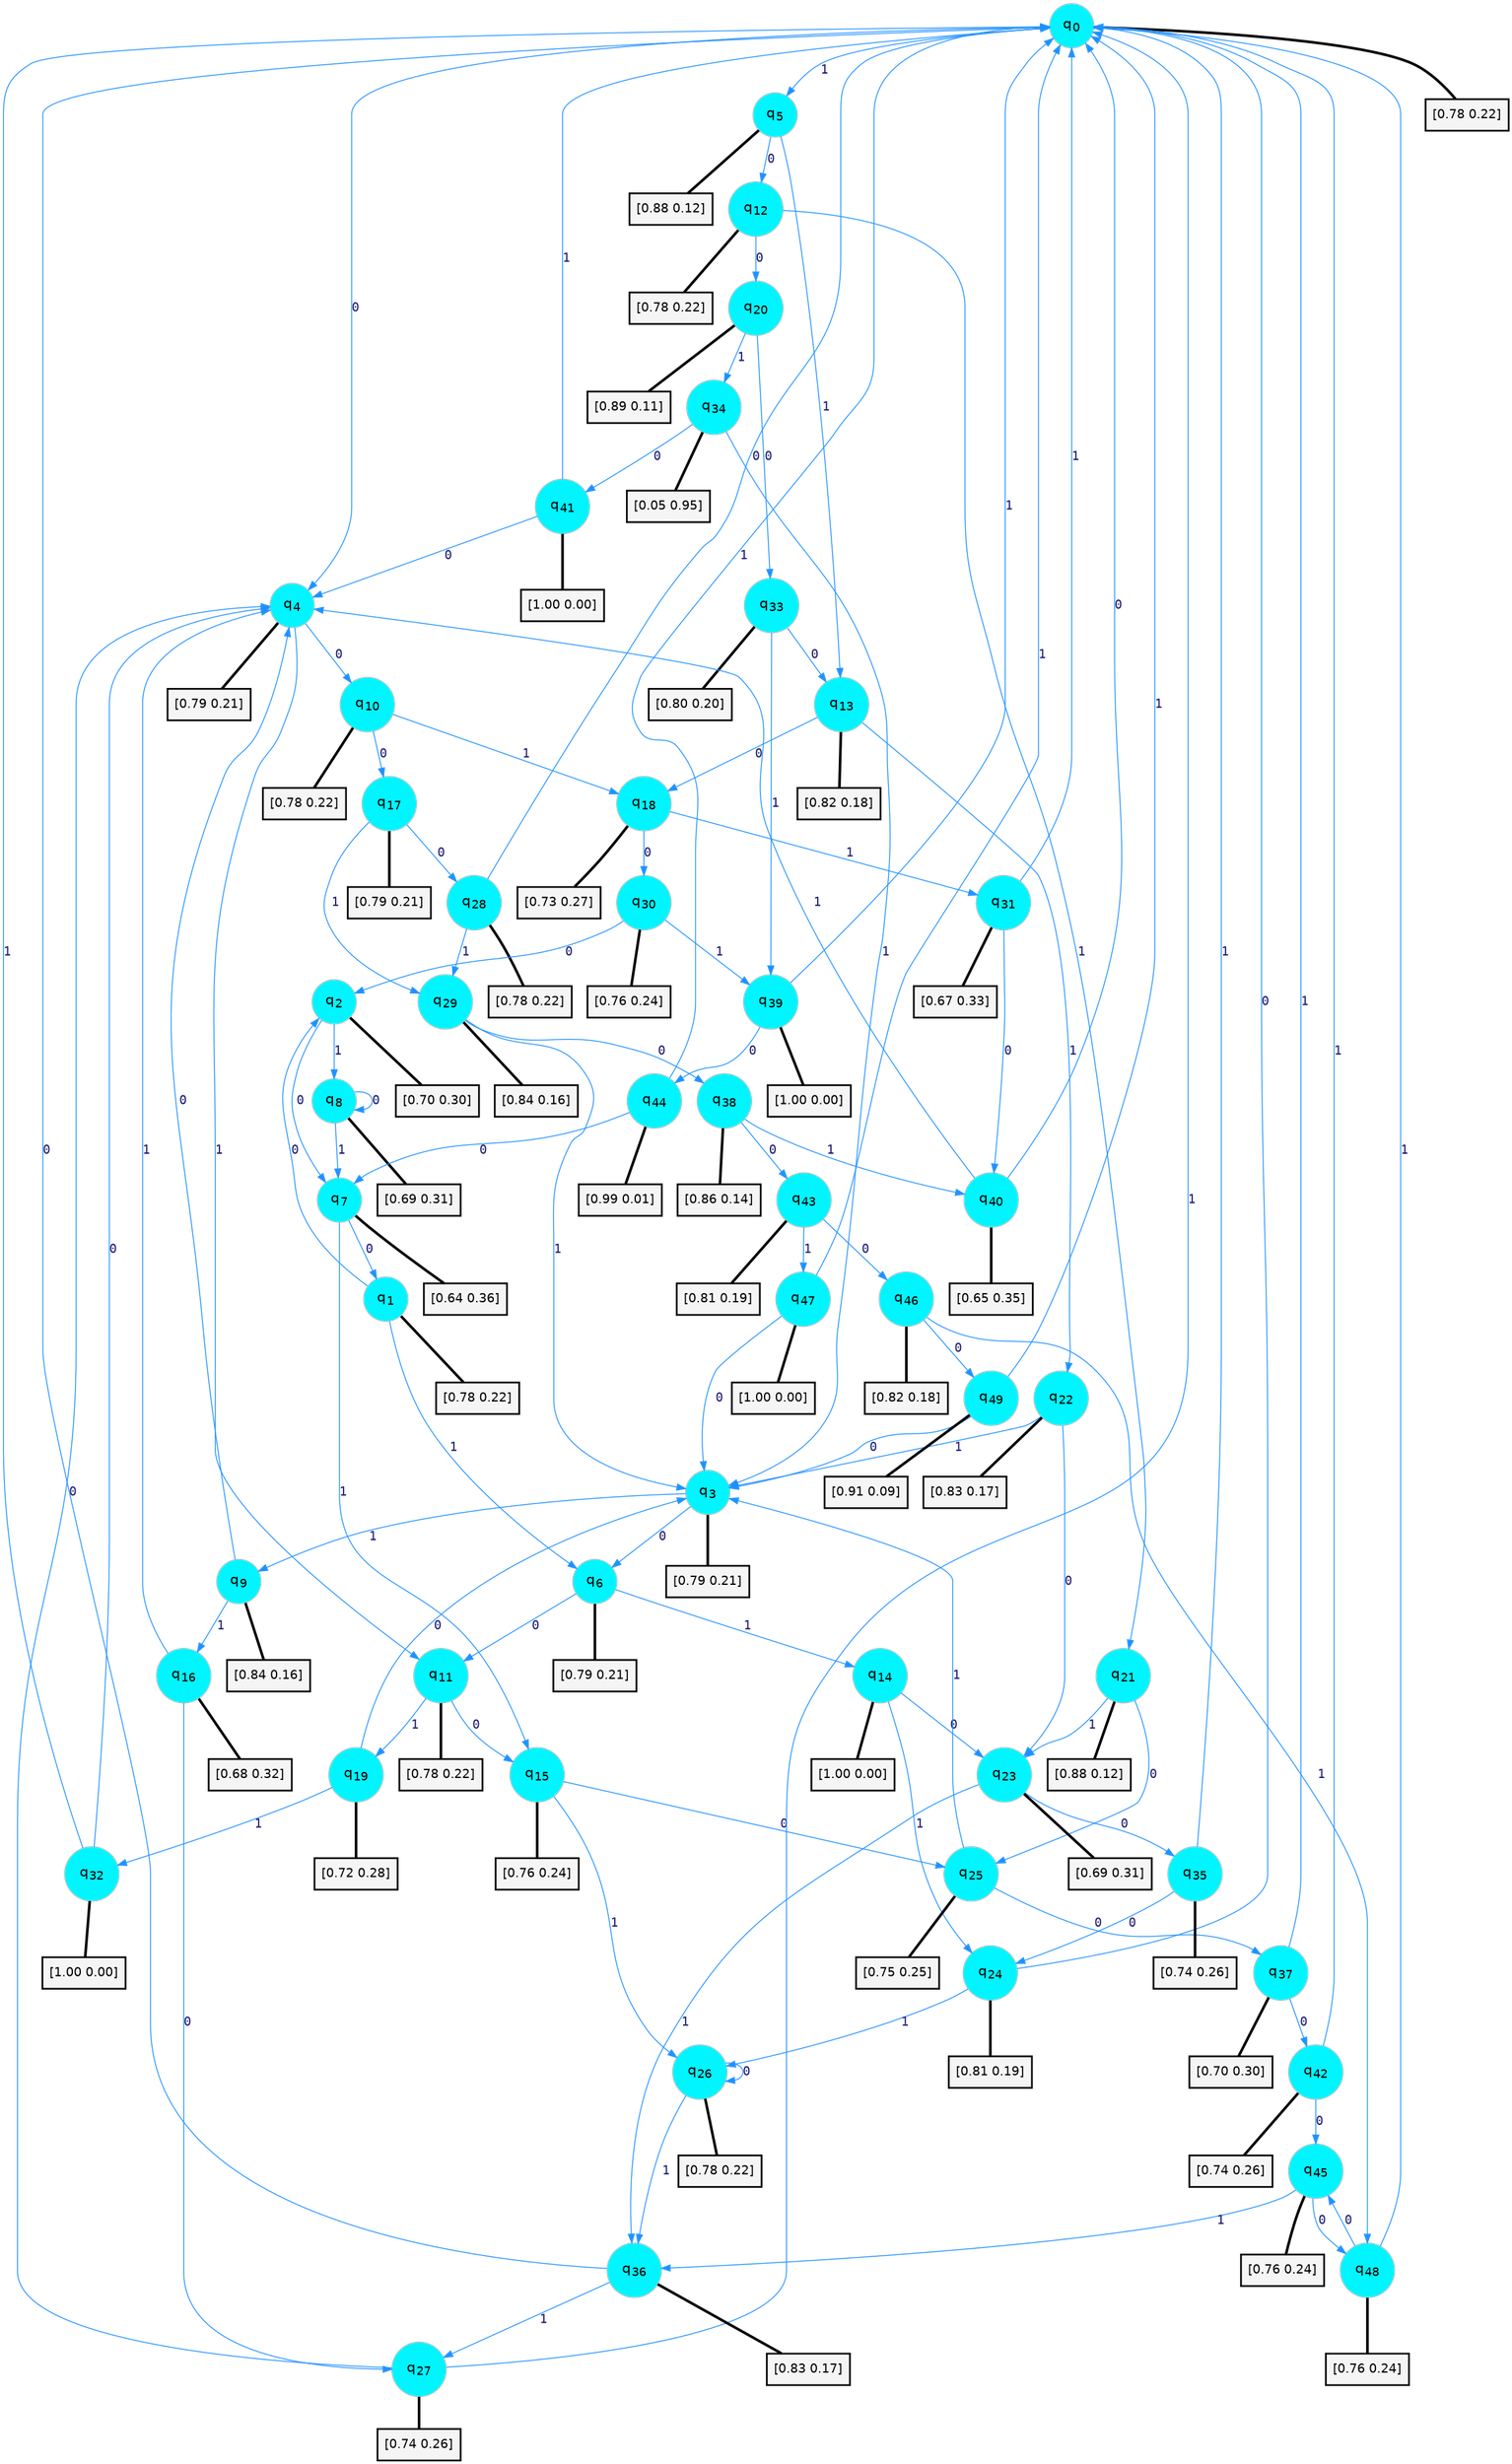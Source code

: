 digraph G {
graph [
bgcolor=transparent, dpi=300, rankdir=TD, size="40,25"];
node [
color=gray, fillcolor=turquoise1, fontcolor=black, fontname=Helvetica, fontsize=16, fontweight=bold, shape=circle, style=filled];
edge [
arrowsize=1, color=dodgerblue1, fontcolor=midnightblue, fontname=courier, fontweight=bold, penwidth=1, style=solid, weight=20];
0[label=<q<SUB>0</SUB>>];
1[label=<q<SUB>1</SUB>>];
2[label=<q<SUB>2</SUB>>];
3[label=<q<SUB>3</SUB>>];
4[label=<q<SUB>4</SUB>>];
5[label=<q<SUB>5</SUB>>];
6[label=<q<SUB>6</SUB>>];
7[label=<q<SUB>7</SUB>>];
8[label=<q<SUB>8</SUB>>];
9[label=<q<SUB>9</SUB>>];
10[label=<q<SUB>10</SUB>>];
11[label=<q<SUB>11</SUB>>];
12[label=<q<SUB>12</SUB>>];
13[label=<q<SUB>13</SUB>>];
14[label=<q<SUB>14</SUB>>];
15[label=<q<SUB>15</SUB>>];
16[label=<q<SUB>16</SUB>>];
17[label=<q<SUB>17</SUB>>];
18[label=<q<SUB>18</SUB>>];
19[label=<q<SUB>19</SUB>>];
20[label=<q<SUB>20</SUB>>];
21[label=<q<SUB>21</SUB>>];
22[label=<q<SUB>22</SUB>>];
23[label=<q<SUB>23</SUB>>];
24[label=<q<SUB>24</SUB>>];
25[label=<q<SUB>25</SUB>>];
26[label=<q<SUB>26</SUB>>];
27[label=<q<SUB>27</SUB>>];
28[label=<q<SUB>28</SUB>>];
29[label=<q<SUB>29</SUB>>];
30[label=<q<SUB>30</SUB>>];
31[label=<q<SUB>31</SUB>>];
32[label=<q<SUB>32</SUB>>];
33[label=<q<SUB>33</SUB>>];
34[label=<q<SUB>34</SUB>>];
35[label=<q<SUB>35</SUB>>];
36[label=<q<SUB>36</SUB>>];
37[label=<q<SUB>37</SUB>>];
38[label=<q<SUB>38</SUB>>];
39[label=<q<SUB>39</SUB>>];
40[label=<q<SUB>40</SUB>>];
41[label=<q<SUB>41</SUB>>];
42[label=<q<SUB>42</SUB>>];
43[label=<q<SUB>43</SUB>>];
44[label=<q<SUB>44</SUB>>];
45[label=<q<SUB>45</SUB>>];
46[label=<q<SUB>46</SUB>>];
47[label=<q<SUB>47</SUB>>];
48[label=<q<SUB>48</SUB>>];
49[label=<q<SUB>49</SUB>>];
50[label="[0.78 0.22]", shape=box,fontcolor=black, fontname=Helvetica, fontsize=14, penwidth=2, fillcolor=whitesmoke,color=black];
51[label="[0.78 0.22]", shape=box,fontcolor=black, fontname=Helvetica, fontsize=14, penwidth=2, fillcolor=whitesmoke,color=black];
52[label="[0.70 0.30]", shape=box,fontcolor=black, fontname=Helvetica, fontsize=14, penwidth=2, fillcolor=whitesmoke,color=black];
53[label="[0.79 0.21]", shape=box,fontcolor=black, fontname=Helvetica, fontsize=14, penwidth=2, fillcolor=whitesmoke,color=black];
54[label="[0.79 0.21]", shape=box,fontcolor=black, fontname=Helvetica, fontsize=14, penwidth=2, fillcolor=whitesmoke,color=black];
55[label="[0.88 0.12]", shape=box,fontcolor=black, fontname=Helvetica, fontsize=14, penwidth=2, fillcolor=whitesmoke,color=black];
56[label="[0.79 0.21]", shape=box,fontcolor=black, fontname=Helvetica, fontsize=14, penwidth=2, fillcolor=whitesmoke,color=black];
57[label="[0.64 0.36]", shape=box,fontcolor=black, fontname=Helvetica, fontsize=14, penwidth=2, fillcolor=whitesmoke,color=black];
58[label="[0.69 0.31]", shape=box,fontcolor=black, fontname=Helvetica, fontsize=14, penwidth=2, fillcolor=whitesmoke,color=black];
59[label="[0.84 0.16]", shape=box,fontcolor=black, fontname=Helvetica, fontsize=14, penwidth=2, fillcolor=whitesmoke,color=black];
60[label="[0.78 0.22]", shape=box,fontcolor=black, fontname=Helvetica, fontsize=14, penwidth=2, fillcolor=whitesmoke,color=black];
61[label="[0.78 0.22]", shape=box,fontcolor=black, fontname=Helvetica, fontsize=14, penwidth=2, fillcolor=whitesmoke,color=black];
62[label="[0.78 0.22]", shape=box,fontcolor=black, fontname=Helvetica, fontsize=14, penwidth=2, fillcolor=whitesmoke,color=black];
63[label="[0.82 0.18]", shape=box,fontcolor=black, fontname=Helvetica, fontsize=14, penwidth=2, fillcolor=whitesmoke,color=black];
64[label="[1.00 0.00]", shape=box,fontcolor=black, fontname=Helvetica, fontsize=14, penwidth=2, fillcolor=whitesmoke,color=black];
65[label="[0.76 0.24]", shape=box,fontcolor=black, fontname=Helvetica, fontsize=14, penwidth=2, fillcolor=whitesmoke,color=black];
66[label="[0.68 0.32]", shape=box,fontcolor=black, fontname=Helvetica, fontsize=14, penwidth=2, fillcolor=whitesmoke,color=black];
67[label="[0.79 0.21]", shape=box,fontcolor=black, fontname=Helvetica, fontsize=14, penwidth=2, fillcolor=whitesmoke,color=black];
68[label="[0.73 0.27]", shape=box,fontcolor=black, fontname=Helvetica, fontsize=14, penwidth=2, fillcolor=whitesmoke,color=black];
69[label="[0.72 0.28]", shape=box,fontcolor=black, fontname=Helvetica, fontsize=14, penwidth=2, fillcolor=whitesmoke,color=black];
70[label="[0.89 0.11]", shape=box,fontcolor=black, fontname=Helvetica, fontsize=14, penwidth=2, fillcolor=whitesmoke,color=black];
71[label="[0.88 0.12]", shape=box,fontcolor=black, fontname=Helvetica, fontsize=14, penwidth=2, fillcolor=whitesmoke,color=black];
72[label="[0.83 0.17]", shape=box,fontcolor=black, fontname=Helvetica, fontsize=14, penwidth=2, fillcolor=whitesmoke,color=black];
73[label="[0.69 0.31]", shape=box,fontcolor=black, fontname=Helvetica, fontsize=14, penwidth=2, fillcolor=whitesmoke,color=black];
74[label="[0.81 0.19]", shape=box,fontcolor=black, fontname=Helvetica, fontsize=14, penwidth=2, fillcolor=whitesmoke,color=black];
75[label="[0.75 0.25]", shape=box,fontcolor=black, fontname=Helvetica, fontsize=14, penwidth=2, fillcolor=whitesmoke,color=black];
76[label="[0.78 0.22]", shape=box,fontcolor=black, fontname=Helvetica, fontsize=14, penwidth=2, fillcolor=whitesmoke,color=black];
77[label="[0.74 0.26]", shape=box,fontcolor=black, fontname=Helvetica, fontsize=14, penwidth=2, fillcolor=whitesmoke,color=black];
78[label="[0.78 0.22]", shape=box,fontcolor=black, fontname=Helvetica, fontsize=14, penwidth=2, fillcolor=whitesmoke,color=black];
79[label="[0.84 0.16]", shape=box,fontcolor=black, fontname=Helvetica, fontsize=14, penwidth=2, fillcolor=whitesmoke,color=black];
80[label="[0.76 0.24]", shape=box,fontcolor=black, fontname=Helvetica, fontsize=14, penwidth=2, fillcolor=whitesmoke,color=black];
81[label="[0.67 0.33]", shape=box,fontcolor=black, fontname=Helvetica, fontsize=14, penwidth=2, fillcolor=whitesmoke,color=black];
82[label="[1.00 0.00]", shape=box,fontcolor=black, fontname=Helvetica, fontsize=14, penwidth=2, fillcolor=whitesmoke,color=black];
83[label="[0.80 0.20]", shape=box,fontcolor=black, fontname=Helvetica, fontsize=14, penwidth=2, fillcolor=whitesmoke,color=black];
84[label="[0.05 0.95]", shape=box,fontcolor=black, fontname=Helvetica, fontsize=14, penwidth=2, fillcolor=whitesmoke,color=black];
85[label="[0.74 0.26]", shape=box,fontcolor=black, fontname=Helvetica, fontsize=14, penwidth=2, fillcolor=whitesmoke,color=black];
86[label="[0.83 0.17]", shape=box,fontcolor=black, fontname=Helvetica, fontsize=14, penwidth=2, fillcolor=whitesmoke,color=black];
87[label="[0.70 0.30]", shape=box,fontcolor=black, fontname=Helvetica, fontsize=14, penwidth=2, fillcolor=whitesmoke,color=black];
88[label="[0.86 0.14]", shape=box,fontcolor=black, fontname=Helvetica, fontsize=14, penwidth=2, fillcolor=whitesmoke,color=black];
89[label="[1.00 0.00]", shape=box,fontcolor=black, fontname=Helvetica, fontsize=14, penwidth=2, fillcolor=whitesmoke,color=black];
90[label="[0.65 0.35]", shape=box,fontcolor=black, fontname=Helvetica, fontsize=14, penwidth=2, fillcolor=whitesmoke,color=black];
91[label="[1.00 0.00]", shape=box,fontcolor=black, fontname=Helvetica, fontsize=14, penwidth=2, fillcolor=whitesmoke,color=black];
92[label="[0.74 0.26]", shape=box,fontcolor=black, fontname=Helvetica, fontsize=14, penwidth=2, fillcolor=whitesmoke,color=black];
93[label="[0.81 0.19]", shape=box,fontcolor=black, fontname=Helvetica, fontsize=14, penwidth=2, fillcolor=whitesmoke,color=black];
94[label="[0.99 0.01]", shape=box,fontcolor=black, fontname=Helvetica, fontsize=14, penwidth=2, fillcolor=whitesmoke,color=black];
95[label="[0.76 0.24]", shape=box,fontcolor=black, fontname=Helvetica, fontsize=14, penwidth=2, fillcolor=whitesmoke,color=black];
96[label="[0.82 0.18]", shape=box,fontcolor=black, fontname=Helvetica, fontsize=14, penwidth=2, fillcolor=whitesmoke,color=black];
97[label="[1.00 0.00]", shape=box,fontcolor=black, fontname=Helvetica, fontsize=14, penwidth=2, fillcolor=whitesmoke,color=black];
98[label="[0.76 0.24]", shape=box,fontcolor=black, fontname=Helvetica, fontsize=14, penwidth=2, fillcolor=whitesmoke,color=black];
99[label="[0.91 0.09]", shape=box,fontcolor=black, fontname=Helvetica, fontsize=14, penwidth=2, fillcolor=whitesmoke,color=black];
0->4 [label=0];
0->5 [label=1];
0->50 [arrowhead=none, penwidth=3,color=black];
1->2 [label=0];
1->6 [label=1];
1->51 [arrowhead=none, penwidth=3,color=black];
2->7 [label=0];
2->8 [label=1];
2->52 [arrowhead=none, penwidth=3,color=black];
3->6 [label=0];
3->9 [label=1];
3->53 [arrowhead=none, penwidth=3,color=black];
4->10 [label=0];
4->11 [label=1];
4->54 [arrowhead=none, penwidth=3,color=black];
5->12 [label=0];
5->13 [label=1];
5->55 [arrowhead=none, penwidth=3,color=black];
6->11 [label=0];
6->14 [label=1];
6->56 [arrowhead=none, penwidth=3,color=black];
7->1 [label=0];
7->15 [label=1];
7->57 [arrowhead=none, penwidth=3,color=black];
8->8 [label=0];
8->7 [label=1];
8->58 [arrowhead=none, penwidth=3,color=black];
9->4 [label=0];
9->16 [label=1];
9->59 [arrowhead=none, penwidth=3,color=black];
10->17 [label=0];
10->18 [label=1];
10->60 [arrowhead=none, penwidth=3,color=black];
11->15 [label=0];
11->19 [label=1];
11->61 [arrowhead=none, penwidth=3,color=black];
12->20 [label=0];
12->21 [label=1];
12->62 [arrowhead=none, penwidth=3,color=black];
13->18 [label=0];
13->22 [label=1];
13->63 [arrowhead=none, penwidth=3,color=black];
14->23 [label=0];
14->24 [label=1];
14->64 [arrowhead=none, penwidth=3,color=black];
15->25 [label=0];
15->26 [label=1];
15->65 [arrowhead=none, penwidth=3,color=black];
16->27 [label=0];
16->4 [label=1];
16->66 [arrowhead=none, penwidth=3,color=black];
17->28 [label=0];
17->29 [label=1];
17->67 [arrowhead=none, penwidth=3,color=black];
18->30 [label=0];
18->31 [label=1];
18->68 [arrowhead=none, penwidth=3,color=black];
19->3 [label=0];
19->32 [label=1];
19->69 [arrowhead=none, penwidth=3,color=black];
20->33 [label=0];
20->34 [label=1];
20->70 [arrowhead=none, penwidth=3,color=black];
21->25 [label=0];
21->23 [label=1];
21->71 [arrowhead=none, penwidth=3,color=black];
22->23 [label=0];
22->3 [label=1];
22->72 [arrowhead=none, penwidth=3,color=black];
23->35 [label=0];
23->36 [label=1];
23->73 [arrowhead=none, penwidth=3,color=black];
24->0 [label=0];
24->26 [label=1];
24->74 [arrowhead=none, penwidth=3,color=black];
25->37 [label=0];
25->3 [label=1];
25->75 [arrowhead=none, penwidth=3,color=black];
26->26 [label=0];
26->36 [label=1];
26->76 [arrowhead=none, penwidth=3,color=black];
27->4 [label=0];
27->0 [label=1];
27->77 [arrowhead=none, penwidth=3,color=black];
28->0 [label=0];
28->29 [label=1];
28->78 [arrowhead=none, penwidth=3,color=black];
29->38 [label=0];
29->3 [label=1];
29->79 [arrowhead=none, penwidth=3,color=black];
30->2 [label=0];
30->39 [label=1];
30->80 [arrowhead=none, penwidth=3,color=black];
31->40 [label=0];
31->0 [label=1];
31->81 [arrowhead=none, penwidth=3,color=black];
32->4 [label=0];
32->0 [label=1];
32->82 [arrowhead=none, penwidth=3,color=black];
33->13 [label=0];
33->39 [label=1];
33->83 [arrowhead=none, penwidth=3,color=black];
34->41 [label=0];
34->3 [label=1];
34->84 [arrowhead=none, penwidth=3,color=black];
35->24 [label=0];
35->0 [label=1];
35->85 [arrowhead=none, penwidth=3,color=black];
36->0 [label=0];
36->27 [label=1];
36->86 [arrowhead=none, penwidth=3,color=black];
37->42 [label=0];
37->0 [label=1];
37->87 [arrowhead=none, penwidth=3,color=black];
38->43 [label=0];
38->40 [label=1];
38->88 [arrowhead=none, penwidth=3,color=black];
39->44 [label=0];
39->0 [label=1];
39->89 [arrowhead=none, penwidth=3,color=black];
40->0 [label=0];
40->4 [label=1];
40->90 [arrowhead=none, penwidth=3,color=black];
41->4 [label=0];
41->0 [label=1];
41->91 [arrowhead=none, penwidth=3,color=black];
42->45 [label=0];
42->0 [label=1];
42->92 [arrowhead=none, penwidth=3,color=black];
43->46 [label=0];
43->47 [label=1];
43->93 [arrowhead=none, penwidth=3,color=black];
44->7 [label=0];
44->0 [label=1];
44->94 [arrowhead=none, penwidth=3,color=black];
45->48 [label=0];
45->36 [label=1];
45->95 [arrowhead=none, penwidth=3,color=black];
46->49 [label=0];
46->48 [label=1];
46->96 [arrowhead=none, penwidth=3,color=black];
47->3 [label=0];
47->0 [label=1];
47->97 [arrowhead=none, penwidth=3,color=black];
48->45 [label=0];
48->0 [label=1];
48->98 [arrowhead=none, penwidth=3,color=black];
49->3 [label=0];
49->0 [label=1];
49->99 [arrowhead=none, penwidth=3,color=black];
}
